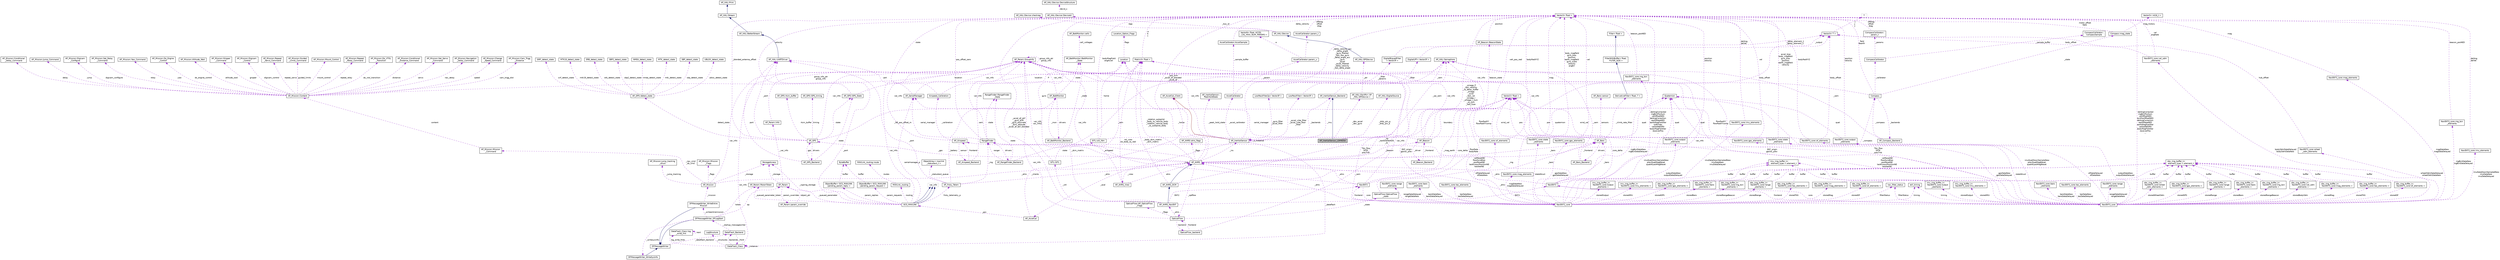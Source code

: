 digraph "AP_InertialSensor_LSM9DS0"
{
 // INTERACTIVE_SVG=YES
  edge [fontname="Helvetica",fontsize="10",labelfontname="Helvetica",labelfontsize="10"];
  node [fontname="Helvetica",fontsize="10",shape=record];
  Node1 [label="AP_InertialSensor_LSM9DS0",height=0.2,width=0.4,color="black", fillcolor="grey75", style="filled", fontcolor="black"];
  Node2 -> Node1 [dir="back",color="midnightblue",fontsize="10",style="solid",fontname="Helvetica"];
  Node2 [label="AP_InertialSensor_Backend",height=0.2,width=0.4,color="black", fillcolor="white", style="filled",URL="$classAP__InertialSensor__Backend.html"];
  Node3 -> Node2 [dir="back",color="darkorchid3",fontsize="10",style="dashed",label=" _sem" ,fontname="Helvetica"];
  Node3 [label="AP_HAL::Semaphore",height=0.2,width=0.4,color="black", fillcolor="white", style="filled",URL="$classAP__HAL_1_1Semaphore.html"];
  Node4 -> Node2 [dir="back",color="darkorchid3",fontsize="10",style="dashed",label=" _imu" ,fontname="Helvetica"];
  Node4 [label="AP_InertialSensor",height=0.2,width=0.4,color="black", fillcolor="white", style="filled",URL="$classAP__InertialSensor.html"];
  Node5 -> Node4 [dir="back",color="firebrick4",fontsize="10",style="solid",fontname="Helvetica"];
  Node5 [label="AP_AccelCal_Client",height=0.2,width=0.4,color="black", fillcolor="white", style="filled",URL="$classAP__AccelCal__Client.html"];
  Node6 -> Node4 [dir="back",color="darkorchid3",fontsize="10",style="dashed",label=" _peak_hold_state" ,fontname="Helvetica"];
  Node6 [label="AP_InertialSensor::\lPeakHoldState",height=0.2,width=0.4,color="black", fillcolor="white", style="filled",URL="$structAP__InertialSensor_1_1PeakHoldState.html"];
  Node7 -> Node4 [dir="back",color="darkorchid3",fontsize="10",style="dashed",label=" _accel_vibe_filter\n_accel_vibe_floor\l_filter" ,fontname="Helvetica"];
  Node7 [label="LowPassFilter\< Vector3f \>",height=0.2,width=0.4,color="black", fillcolor="white", style="filled",URL="$classLowPassFilter.html"];
  Node8 -> Node7 [dir="back",color="darkorchid3",fontsize="10",style="dashed",label=" _filter" ,fontname="Helvetica"];
  Node8 [label="DigitalLPF\< Vector3f \>",height=0.2,width=0.4,color="black", fillcolor="white", style="filled",URL="$classDigitalLPF.html"];
  Node9 -> Node8 [dir="back",color="darkorchid3",fontsize="10",style="dashed",label=" _output" ,fontname="Helvetica"];
  Node9 [label="Vector3\< T \>",height=0.2,width=0.4,color="black", fillcolor="white", style="filled",URL="$classVector3.html"];
  Node10 -> Node9 [dir="back",color="darkorchid3",fontsize="10",style="dashed",label=" x\ny\nz" ,fontname="Helvetica"];
  Node10 [label="T",height=0.2,width=0.4,color="grey75", fillcolor="white", style="filled"];
  Node2 -> Node4 [dir="back",color="darkorchid3",fontsize="10",style="dashed",label=" _backends" ,fontname="Helvetica"];
  Node11 -> Node4 [dir="back",color="darkorchid3",fontsize="10",style="dashed",label=" _gyro_filter\n_accel_filter" ,fontname="Helvetica"];
  Node11 [label="LowPassFilter2p\< Vector3f \>",height=0.2,width=0.4,color="black", fillcolor="white", style="filled",URL="$classLowPassFilter2p.html"];
  Node12 -> Node11 [dir="back",color="darkorchid3",fontsize="10",style="dashed",label=" _filter\n_params" ,fontname="Helvetica"];
  Node12 [label="DigitalBiquadFilter\l\< Vector3f \>",height=0.2,width=0.4,color="black", fillcolor="white", style="filled",URL="$classDigitalBiquadFilter.html"];
  Node9 -> Node12 [dir="back",color="darkorchid3",fontsize="10",style="dashed",label=" _delay_element_1\n_delay_element_2" ,fontname="Helvetica"];
  Node13 -> Node4 [dir="back",color="darkorchid3",fontsize="10",style="dashed",label=" _accel_calibrator" ,fontname="Helvetica"];
  Node13 [label="AccelCalibrator",height=0.2,width=0.4,color="black", fillcolor="white", style="filled",URL="$classAccelCalibrator.html"];
  Node14 -> Node13 [dir="back",color="darkorchid3",fontsize="10",style="dashed",label=" _param" ,fontname="Helvetica"];
  Node14 [label="AccelCalibrator::param_u",height=0.2,width=0.4,color="black", fillcolor="white", style="filled",URL="$unionAccelCalibrator_1_1param__u.html"];
  Node15 -> Node14 [dir="back",color="darkorchid3",fontsize="10",style="dashed",label=" s" ,fontname="Helvetica"];
  Node15 [label="AccelCalibrator::param_t",height=0.2,width=0.4,color="black", fillcolor="white", style="filled",URL="$structAccelCalibrator_1_1param__t.html"];
  Node16 -> Node15 [dir="back",color="darkorchid3",fontsize="10",style="dashed",label=" offdiag\noffset\ndiag" ,fontname="Helvetica"];
  Node16 [label="Vector3\< float \>",height=0.2,width=0.4,color="black", fillcolor="white", style="filled",URL="$classVector3.html"];
  Node17 -> Node14 [dir="back",color="darkorchid3",fontsize="10",style="dashed",label=" a" ,fontname="Helvetica"];
  Node17 [label="VectorN\< float, ACCEL\l_CAL_MAX_NUM_PARAMS \>",height=0.2,width=0.4,color="black", fillcolor="white", style="filled",URL="$classVectorN.html"];
  Node18 -> Node13 [dir="back",color="darkorchid3",fontsize="10",style="dashed",label=" _sample_buffer" ,fontname="Helvetica"];
  Node18 [label="AccelCalibrator::AccelSample",height=0.2,width=0.4,color="black", fillcolor="white", style="filled",URL="$structAccelCalibrator_1_1AccelSample.html"];
  Node16 -> Node18 [dir="back",color="darkorchid3",fontsize="10",style="dashed",label=" delta_velocity" ,fontname="Helvetica"];
  Node19 -> Node4 [dir="back",color="darkorchid3",fontsize="10",style="dashed",label=" _dataflash" ,fontname="Helvetica"];
  Node19 [label="DataFlash_Class",height=0.2,width=0.4,color="black", fillcolor="white", style="filled",URL="$classDataFlash__Class.html"];
  Node20 -> Node19 [dir="back",color="darkorchid3",fontsize="10",style="dashed",label=" log_write_fmts" ,fontname="Helvetica"];
  Node20 [label="DataFlash_Class::log\l_write_fmt",height=0.2,width=0.4,color="black", fillcolor="white", style="filled",URL="$structDataFlash__Class_1_1log__write__fmt.html"];
  Node20 -> Node20 [dir="back",color="darkorchid3",fontsize="10",style="dashed",label=" next" ,fontname="Helvetica"];
  Node21 -> Node19 [dir="back",color="darkorchid3",fontsize="10",style="dashed",label=" _structures" ,fontname="Helvetica"];
  Node21 [label="LogStructure",height=0.2,width=0.4,color="black", fillcolor="white", style="filled",URL="$structLogStructure.html"];
  Node19 -> Node19 [dir="back",color="darkorchid3",fontsize="10",style="dashed",label=" _instance" ,fontname="Helvetica"];
  Node22 -> Node19 [dir="back",color="darkorchid3",fontsize="10",style="dashed",label=" backends" ,fontname="Helvetica"];
  Node22 [label="DataFlash_Backend",height=0.2,width=0.4,color="black", fillcolor="white", style="filled",URL="$classDataFlash__Backend.html"];
  Node19 -> Node22 [dir="back",color="darkorchid3",fontsize="10",style="dashed",label=" _front" ,fontname="Helvetica"];
  Node23 -> Node22 [dir="back",color="darkorchid3",fontsize="10",style="dashed",label=" _startup_messagewriter" ,fontname="Helvetica"];
  Node23 [label="DFMessageWriter_DFLogStart",height=0.2,width=0.4,color="black", fillcolor="white", style="filled",URL="$classDFMessageWriter__DFLogStart.html"];
  Node24 -> Node23 [dir="back",color="midnightblue",fontsize="10",style="solid",fontname="Helvetica"];
  Node24 [label="DFMessageWriter",height=0.2,width=0.4,color="black", fillcolor="white", style="filled",URL="$classDFMessageWriter.html"];
  Node22 -> Node24 [dir="back",color="darkorchid3",fontsize="10",style="dashed",label=" _dataflash_backend" ,fontname="Helvetica"];
  Node25 -> Node23 [dir="back",color="darkorchid3",fontsize="10",style="dashed",label=" _writeentiremission" ,fontname="Helvetica"];
  Node25 [label="DFMessageWriter_WriteEntire\lMission",height=0.2,width=0.4,color="black", fillcolor="white", style="filled",URL="$classDFMessageWriter__WriteEntireMission.html"];
  Node24 -> Node25 [dir="back",color="midnightblue",fontsize="10",style="solid",fontname="Helvetica"];
  Node26 -> Node25 [dir="back",color="darkorchid3",fontsize="10",style="dashed",label=" _mission" ,fontname="Helvetica"];
  Node26 [label="AP_Mission",height=0.2,width=0.4,color="black", fillcolor="white", style="filled",URL="$classAP__Mission.html",tooltip="Object managing Mission. "];
  Node27 -> Node26 [dir="back",color="darkorchid3",fontsize="10",style="dashed",label=" _storage" ,fontname="Helvetica"];
  Node27 [label="StorageAccess",height=0.2,width=0.4,color="black", fillcolor="white", style="filled",URL="$classStorageAccess.html"];
  Node28 -> Node26 [dir="back",color="darkorchid3",fontsize="10",style="dashed",label=" _nav_cmd\n_do_cmd" ,fontname="Helvetica"];
  Node28 [label="AP_Mission::Mission\l_Command",height=0.2,width=0.4,color="black", fillcolor="white", style="filled",URL="$structAP__Mission_1_1Mission__Command.html"];
  Node29 -> Node28 [dir="back",color="darkorchid3",fontsize="10",style="dashed",label=" content" ,fontname="Helvetica"];
  Node29 [label="AP_Mission::Content",height=0.2,width=0.4,color="black", fillcolor="white", style="filled",URL="$unionAP__Mission_1_1Content.html"];
  Node30 -> Node29 [dir="back",color="darkorchid3",fontsize="10",style="dashed",label=" guided_limits" ,fontname="Helvetica"];
  Node30 [label="AP_Mission::Guided\l_Limits_Command",height=0.2,width=0.4,color="black", fillcolor="white", style="filled",URL="$structAP__Mission_1_1Guided__Limits__Command.html"];
  Node31 -> Node29 [dir="back",color="darkorchid3",fontsize="10",style="dashed",label=" mount_control" ,fontname="Helvetica"];
  Node31 [label="AP_Mission::Mount_Control",height=0.2,width=0.4,color="black", fillcolor="white", style="filled",URL="$structAP__Mission_1_1Mount__Control.html"];
  Node32 -> Node29 [dir="back",color="darkorchid3",fontsize="10",style="dashed",label=" repeat_relay" ,fontname="Helvetica"];
  Node32 [label="AP_Mission::Repeat\l_Relay_Command",height=0.2,width=0.4,color="black", fillcolor="white", style="filled",URL="$structAP__Mission_1_1Repeat__Relay__Command.html"];
  Node33 -> Node29 [dir="back",color="darkorchid3",fontsize="10",style="dashed",label=" do_vtol_transition" ,fontname="Helvetica"];
  Node33 [label="AP_Mission::Do_VTOL\l_Transition",height=0.2,width=0.4,color="black", fillcolor="white", style="filled",URL="$structAP__Mission_1_1Do__VTOL__Transition.html"];
  Node34 -> Node29 [dir="back",color="darkorchid3",fontsize="10",style="dashed",label=" distance" ,fontname="Helvetica"];
  Node34 [label="AP_Mission::Conditional\l_Distance_Command",height=0.2,width=0.4,color="black", fillcolor="white", style="filled",URL="$structAP__Mission_1_1Conditional__Distance__Command.html"];
  Node35 -> Node29 [dir="back",color="darkorchid3",fontsize="10",style="dashed",label=" servo" ,fontname="Helvetica"];
  Node35 [label="AP_Mission::Set_Servo\l_Command",height=0.2,width=0.4,color="black", fillcolor="white", style="filled",URL="$structAP__Mission_1_1Set__Servo__Command.html"];
  Node36 -> Node29 [dir="back",color="darkorchid3",fontsize="10",style="dashed",label=" nav_delay" ,fontname="Helvetica"];
  Node36 [label="AP_Mission::Navigation\l_Delay_Command",height=0.2,width=0.4,color="black", fillcolor="white", style="filled",URL="$structAP__Mission_1_1Navigation__Delay__Command.html"];
  Node37 -> Node29 [dir="back",color="darkorchid3",fontsize="10",style="dashed",label=" speed" ,fontname="Helvetica"];
  Node37 [label="AP_Mission::Change\l_Speed_Command",height=0.2,width=0.4,color="black", fillcolor="white", style="filled",URL="$structAP__Mission_1_1Change__Speed__Command.html"];
  Node38 -> Node29 [dir="back",color="darkorchid3",fontsize="10",style="dashed",label=" cam_trigg_dist" ,fontname="Helvetica"];
  Node38 [label="AP_Mission::Cam_Trigg\l_Distance",height=0.2,width=0.4,color="black", fillcolor="white", style="filled",URL="$structAP__Mission_1_1Cam__Trigg__Distance.html"];
  Node39 -> Node29 [dir="back",color="darkorchid3",fontsize="10",style="dashed",label=" delay" ,fontname="Helvetica"];
  Node39 [label="AP_Mission::Conditional\l_Delay_Command",height=0.2,width=0.4,color="black", fillcolor="white", style="filled",URL="$structAP__Mission_1_1Conditional__Delay__Command.html"];
  Node40 -> Node29 [dir="back",color="darkorchid3",fontsize="10",style="dashed",label=" jump" ,fontname="Helvetica"];
  Node40 [label="AP_Mission::Jump_Command",height=0.2,width=0.4,color="black", fillcolor="white", style="filled",URL="$structAP__Mission_1_1Jump__Command.html"];
  Node41 -> Node29 [dir="back",color="darkorchid3",fontsize="10",style="dashed",label=" location" ,fontname="Helvetica"];
  Node41 [label="Location",height=0.2,width=0.4,color="black", fillcolor="white", style="filled",URL="$structLocation.html"];
  Node42 -> Node41 [dir="back",color="darkorchid3",fontsize="10",style="dashed",label=" flags" ,fontname="Helvetica"];
  Node42 [label="Location_Option_Flags",height=0.2,width=0.4,color="black", fillcolor="white", style="filled",URL="$structLocation__Option__Flags.html"];
  Node43 -> Node29 [dir="back",color="darkorchid3",fontsize="10",style="dashed",label=" digicam_configure" ,fontname="Helvetica"];
  Node43 [label="AP_Mission::Digicam\l_Configure",height=0.2,width=0.4,color="black", fillcolor="white", style="filled",URL="$structAP__Mission_1_1Digicam__Configure.html"];
  Node44 -> Node29 [dir="back",color="darkorchid3",fontsize="10",style="dashed",label=" relay" ,fontname="Helvetica"];
  Node44 [label="AP_Mission::Set_Relay\l_Command",height=0.2,width=0.4,color="black", fillcolor="white", style="filled",URL="$structAP__Mission_1_1Set__Relay__Command.html"];
  Node45 -> Node29 [dir="back",color="darkorchid3",fontsize="10",style="dashed",label=" yaw" ,fontname="Helvetica"];
  Node45 [label="AP_Mission::Yaw_Command",height=0.2,width=0.4,color="black", fillcolor="white", style="filled",URL="$structAP__Mission_1_1Yaw__Command.html"];
  Node46 -> Node29 [dir="back",color="darkorchid3",fontsize="10",style="dashed",label=" do_engine_control" ,fontname="Helvetica"];
  Node46 [label="AP_Mission::Do_Engine\l_Control",height=0.2,width=0.4,color="black", fillcolor="white", style="filled",URL="$structAP__Mission_1_1Do__Engine__Control.html"];
  Node47 -> Node29 [dir="back",color="darkorchid3",fontsize="10",style="dashed",label=" altitude_wait" ,fontname="Helvetica"];
  Node47 [label="AP_Mission::Altitude_Wait",height=0.2,width=0.4,color="black", fillcolor="white", style="filled",URL="$structAP__Mission_1_1Altitude__Wait.html"];
  Node48 -> Node29 [dir="back",color="darkorchid3",fontsize="10",style="dashed",label=" gripper" ,fontname="Helvetica"];
  Node48 [label="AP_Mission::Gripper\l_Command",height=0.2,width=0.4,color="black", fillcolor="white", style="filled",URL="$structAP__Mission_1_1Gripper__Command.html"];
  Node49 -> Node29 [dir="back",color="darkorchid3",fontsize="10",style="dashed",label=" digicam_control" ,fontname="Helvetica"];
  Node49 [label="AP_Mission::Digicam\l_Control",height=0.2,width=0.4,color="black", fillcolor="white", style="filled",URL="$structAP__Mission_1_1Digicam__Control.html"];
  Node50 -> Node29 [dir="back",color="darkorchid3",fontsize="10",style="dashed",label=" repeat_servo" ,fontname="Helvetica"];
  Node50 [label="AP_Mission::Repeat\l_Servo_Command",height=0.2,width=0.4,color="black", fillcolor="white", style="filled",URL="$structAP__Mission_1_1Repeat__Servo__Command.html"];
  Node51 -> Node26 [dir="back",color="darkorchid3",fontsize="10",style="dashed",label=" var_info" ,fontname="Helvetica"];
  Node51 [label="AP_Param::GroupInfo",height=0.2,width=0.4,color="black", fillcolor="white", style="filled",URL="$structAP__Param_1_1GroupInfo.html"];
  Node51 -> Node51 [dir="back",color="darkorchid3",fontsize="10",style="dashed",label=" group_info_ptr\ngroup_info" ,fontname="Helvetica"];
  Node52 -> Node26 [dir="back",color="darkorchid3",fontsize="10",style="dashed",label=" _flags" ,fontname="Helvetica"];
  Node52 [label="AP_Mission::Mission\l_Flags",height=0.2,width=0.4,color="black", fillcolor="white", style="filled",URL="$structAP__Mission_1_1Mission__Flags.html"];
  Node53 -> Node26 [dir="back",color="darkorchid3",fontsize="10",style="dashed",label=" _ahrs" ,fontname="Helvetica"];
  Node53 [label="AP_AHRS",height=0.2,width=0.4,color="black", fillcolor="white", style="filled",URL="$classAP__AHRS.html"];
  Node54 -> Node53 [dir="back",color="darkorchid3",fontsize="10",style="dashed",label=" _rotation_autopilot\l_body_to_vehicle_body\n_rotation_vehicle_body\l_to_autopilot_body" ,fontname="Helvetica"];
  Node54 [label="Matrix3\< float \>",height=0.2,width=0.4,color="black", fillcolor="white", style="filled",URL="$classMatrix3.html"];
  Node16 -> Node54 [dir="back",color="darkorchid3",fontsize="10",style="dashed",label=" a\nb\nc" ,fontname="Helvetica"];
  Node55 -> Node53 [dir="back",color="darkorchid3",fontsize="10",style="dashed",label=" _flags" ,fontname="Helvetica"];
  Node55 [label="AP_AHRS::ahrs_flags",height=0.2,width=0.4,color="black", fillcolor="white", style="filled",URL="$structAP__AHRS_1_1ahrs__flags.html"];
  Node56 -> Node53 [dir="back",color="darkorchid3",fontsize="10",style="dashed",label=" _baro" ,fontname="Helvetica"];
  Node56 [label="AP_Baro",height=0.2,width=0.4,color="black", fillcolor="white", style="filled",URL="$classAP__Baro.html"];
  Node57 -> Node56 [dir="back",color="darkorchid3",fontsize="10",style="dashed",label=" sensors" ,fontname="Helvetica"];
  Node57 [label="AP_Baro::sensor",height=0.2,width=0.4,color="black", fillcolor="white", style="filled",URL="$structAP__Baro_1_1sensor.html"];
  Node58 -> Node56 [dir="back",color="darkorchid3",fontsize="10",style="dashed",label=" _climb_rate_filter" ,fontname="Helvetica"];
  Node58 [label="DerivativeFilter\< float, 7 \>",height=0.2,width=0.4,color="black", fillcolor="white", style="filled",URL="$classDerivativeFilter.html"];
  Node59 -> Node58 [dir="back",color="midnightblue",fontsize="10",style="solid",fontname="Helvetica"];
  Node59 [label="FilterWithBuffer\< float,\l FILTER_SIZE \>",height=0.2,width=0.4,color="black", fillcolor="white", style="filled",URL="$classFilterWithBuffer.html"];
  Node60 -> Node59 [dir="back",color="midnightblue",fontsize="10",style="solid",fontname="Helvetica"];
  Node60 [label="Filter\< float \>",height=0.2,width=0.4,color="black", fillcolor="white", style="filled",URL="$classFilter.html"];
  Node51 -> Node56 [dir="back",color="darkorchid3",fontsize="10",style="dashed",label=" var_info" ,fontname="Helvetica"];
  Node61 -> Node56 [dir="back",color="darkorchid3",fontsize="10",style="dashed",label=" drivers" ,fontname="Helvetica"];
  Node61 [label="AP_Baro_Backend",height=0.2,width=0.4,color="black", fillcolor="white", style="filled",URL="$classAP__Baro__Backend.html"];
  Node56 -> Node61 [dir="back",color="darkorchid3",fontsize="10",style="dashed",label=" _frontend" ,fontname="Helvetica"];
  Node3 -> Node61 [dir="back",color="darkorchid3",fontsize="10",style="dashed",label=" _sem" ,fontname="Helvetica"];
  Node62 -> Node53 [dir="back",color="darkorchid3",fontsize="10",style="dashed",label=" _optflow" ,fontname="Helvetica"];
  Node62 [label="OpticalFlow",height=0.2,width=0.4,color="black", fillcolor="white", style="filled",URL="$classOpticalFlow.html"];
  Node63 -> Node62 [dir="back",color="darkorchid3",fontsize="10",style="dashed",label=" _ahrs" ,fontname="Helvetica"];
  Node63 [label="AP_AHRS_NavEKF",height=0.2,width=0.4,color="black", fillcolor="white", style="filled",URL="$classAP__AHRS__NavEKF.html"];
  Node64 -> Node63 [dir="back",color="midnightblue",fontsize="10",style="solid",fontname="Helvetica"];
  Node64 [label="AP_AHRS_DCM",height=0.2,width=0.4,color="black", fillcolor="white", style="filled",URL="$classAP__AHRS__DCM.html"];
  Node53 -> Node64 [dir="back",color="midnightblue",fontsize="10",style="solid",fontname="Helvetica"];
  Node54 -> Node64 [dir="back",color="darkorchid3",fontsize="10",style="dashed",label=" _body_dcm_matrix\n_dcm_matrix" ,fontname="Helvetica"];
  Node16 -> Node64 [dir="back",color="darkorchid3",fontsize="10",style="dashed",label=" _omega_P\n_last_velocity\n_ra_delay_buffer\n_omega\n_wind\n_last_vel\n_omega_I\n_omega_I_sum\n_ra_sum\n_last_fuse\n..." ,fontname="Helvetica"];
  Node65 -> Node64 [dir="back",color="darkorchid3",fontsize="10",style="dashed",label=" _mag_earth" ,fontname="Helvetica"];
  Node65 [label="Vector2\< float \>",height=0.2,width=0.4,color="black", fillcolor="white", style="filled",URL="$structVector2.html"];
  Node54 -> Node63 [dir="back",color="darkorchid3",fontsize="10",style="dashed",label=" _dcm_matrix" ,fontname="Helvetica"];
  Node66 -> Node63 [dir="back",color="darkorchid3",fontsize="10",style="dashed",label=" EKF2" ,fontname="Helvetica"];
  Node66 [label="NavEKF2",height=0.2,width=0.4,color="black", fillcolor="white", style="filled",URL="$classNavEKF2.html"];
  Node56 -> Node66 [dir="back",color="darkorchid3",fontsize="10",style="dashed",label=" _baro" ,fontname="Helvetica"];
  Node51 -> Node66 [dir="back",color="darkorchid3",fontsize="10",style="dashed",label=" var_info" ,fontname="Helvetica"];
  Node65 -> Node66 [dir="back",color="darkorchid3",fontsize="10",style="dashed",label=" core_delta" ,fontname="Helvetica"];
  Node67 -> Node66 [dir="back",color="darkorchid3",fontsize="10",style="dashed",label=" _rng" ,fontname="Helvetica"];
  Node67 [label="RangeFinder",height=0.2,width=0.4,color="black", fillcolor="white", style="filled",URL="$classRangeFinder.html"];
  Node68 -> Node67 [dir="back",color="darkorchid3",fontsize="10",style="dashed",label=" serial_manager" ,fontname="Helvetica"];
  Node68 [label="AP_SerialManager",height=0.2,width=0.4,color="black", fillcolor="white", style="filled",URL="$classAP__SerialManager.html"];
  Node69 -> Node68 [dir="back",color="darkorchid3",fontsize="10",style="dashed",label=" uart" ,fontname="Helvetica"];
  Node69 [label="AP_HAL::UARTDriver",height=0.2,width=0.4,color="black", fillcolor="white", style="filled",URL="$classAP__HAL_1_1UARTDriver.html"];
  Node70 -> Node69 [dir="back",color="midnightblue",fontsize="10",style="solid",fontname="Helvetica"];
  Node70 [label="AP_HAL::BetterStream",height=0.2,width=0.4,color="black", fillcolor="white", style="filled",URL="$classAP__HAL_1_1BetterStream.html"];
  Node71 -> Node70 [dir="back",color="midnightblue",fontsize="10",style="solid",fontname="Helvetica"];
  Node71 [label="AP_HAL::Stream",height=0.2,width=0.4,color="black", fillcolor="white", style="filled",URL="$classAP__HAL_1_1Stream.html"];
  Node72 -> Node71 [dir="back",color="midnightblue",fontsize="10",style="solid",fontname="Helvetica"];
  Node72 [label="AP_HAL::Print",height=0.2,width=0.4,color="black", fillcolor="white", style="filled",URL="$classAP__HAL_1_1Print.html"];
  Node51 -> Node68 [dir="back",color="darkorchid3",fontsize="10",style="dashed",label=" var_info" ,fontname="Helvetica"];
  Node73 -> Node67 [dir="back",color="darkorchid3",fontsize="10",style="dashed",label=" state" ,fontname="Helvetica"];
  Node73 [label="RangeFinder::RangeFinder\l_State",height=0.2,width=0.4,color="black", fillcolor="white", style="filled",URL="$structRangeFinder_1_1RangeFinder__State.html"];
  Node51 -> Node67 [dir="back",color="darkorchid3",fontsize="10",style="dashed",label=" var_info" ,fontname="Helvetica"];
  Node16 -> Node67 [dir="back",color="darkorchid3",fontsize="10",style="dashed",label=" pos_offset_zero" ,fontname="Helvetica"];
  Node74 -> Node67 [dir="back",color="darkorchid3",fontsize="10",style="dashed",label=" drivers" ,fontname="Helvetica"];
  Node74 [label="AP_RangeFinder_Backend",height=0.2,width=0.4,color="black", fillcolor="white", style="filled",URL="$classAP__RangeFinder__Backend.html"];
  Node73 -> Node74 [dir="back",color="darkorchid3",fontsize="10",style="dashed",label=" state" ,fontname="Helvetica"];
  Node3 -> Node74 [dir="back",color="darkorchid3",fontsize="10",style="dashed",label=" _sem" ,fontname="Helvetica"];
  Node67 -> Node74 [dir="back",color="darkorchid3",fontsize="10",style="dashed",label=" ranger" ,fontname="Helvetica"];
  Node53 -> Node66 [dir="back",color="darkorchid3",fontsize="10",style="dashed",label=" _ahrs" ,fontname="Helvetica"];
  Node75 -> Node66 [dir="back",color="darkorchid3",fontsize="10",style="dashed",label=" core" ,fontname="Helvetica"];
  Node75 [label="NavEKF2_core",height=0.2,width=0.4,color="black", fillcolor="white", style="filled",URL="$classNavEKF2__core.html"];
  Node76 -> Node75 [dir="back",color="darkorchid3",fontsize="10",style="dashed",label=" magDataNew\nmagDataDelayed" ,fontname="Helvetica"];
  Node76 [label="NavEKF2_core::mag_elements",height=0.2,width=0.4,color="black", fillcolor="white", style="filled",URL="$structNavEKF2__core_1_1mag__elements.html"];
  Node16 -> Node76 [dir="back",color="darkorchid3",fontsize="10",style="dashed",label=" mag" ,fontname="Helvetica"];
  Node54 -> Node75 [dir="back",color="darkorchid3",fontsize="10",style="dashed",label=" Tbn_flow\nDCM\nprevTnb" ,fontname="Helvetica"];
  Node66 -> Node75 [dir="back",color="darkorchid3",fontsize="10",style="dashed",label=" frontend" ,fontname="Helvetica"];
  Node77 -> Node75 [dir="back",color="darkorchid3",fontsize="10",style="dashed",label=" baroDataNew\nbaroDataDelayed" ,fontname="Helvetica"];
  Node77 [label="NavEKF2_core::baro\l_elements",height=0.2,width=0.4,color="black", fillcolor="white", style="filled",URL="$structNavEKF2__core_1_1baro__elements.html"];
  Node78 -> Node75 [dir="back",color="darkorchid3",fontsize="10",style="dashed",label=" storedIMU" ,fontname="Helvetica"];
  Node78 [label="imu_ring_buffer_t\<\l NavEKF2_core::imu_elements \>",height=0.2,width=0.4,color="black", fillcolor="white", style="filled",URL="$classimu__ring__buffer__t.html"];
  Node79 -> Node78 [dir="back",color="darkorchid3",fontsize="10",style="dashed",label=" buffer" ,fontname="Helvetica"];
  Node79 [label="imu_ring_buffer_t\<\l element_type \>::element_t",height=0.2,width=0.4,color="black", fillcolor="white", style="filled",URL="$structimu__ring__buffer__t_1_1element__t.html"];
  Node80 -> Node75 [dir="back",color="darkorchid3",fontsize="10",style="dashed",label=" rngBcnDataNew\nrngBcnDataDelayed" ,fontname="Helvetica"];
  Node80 [label="NavEKF2_core::rng_bcn\l_elements",height=0.2,width=0.4,color="black", fillcolor="white", style="filled",URL="$structNavEKF2__core_1_1rng__bcn__elements.html"];
  Node16 -> Node80 [dir="back",color="darkorchid3",fontsize="10",style="dashed",label=" beacon_posNED" ,fontname="Helvetica"];
  Node81 -> Node75 [dir="back",color="darkorchid3",fontsize="10",style="dashed",label=" ofDataDelayed\nofDataNew" ,fontname="Helvetica"];
  Node81 [label="NavEKF2_core::of_elements",height=0.2,width=0.4,color="black", fillcolor="white", style="filled",URL="$structNavEKF2__core_1_1of__elements.html"];
  Node16 -> Node81 [dir="back",color="darkorchid3",fontsize="10",style="dashed",label=" bodyRadXYZ" ,fontname="Helvetica"];
  Node9 -> Node81 [dir="back",color="darkorchid3",fontsize="10",style="dashed",label=" body_offset" ,fontname="Helvetica"];
  Node65 -> Node81 [dir="back",color="darkorchid3",fontsize="10",style="dashed",label=" flowRadXY\nflowRadXYcomp" ,fontname="Helvetica"];
  Node82 -> Node75 [dir="back",color="darkorchid3",fontsize="10",style="dashed",label=" storedGPS" ,fontname="Helvetica"];
  Node82 [label="obs_ring_buffer_t\<\l NavEKF2_core::gps_elements \>",height=0.2,width=0.4,color="black", fillcolor="white", style="filled",URL="$classobs__ring__buffer__t.html"];
  Node83 -> Node82 [dir="back",color="darkorchid3",fontsize="10",style="dashed",label=" buffer" ,fontname="Helvetica"];
  Node83 [label="obs_ring_buffer_t\<\l element_type \>::element_t",height=0.2,width=0.4,color="black", fillcolor="white", style="filled",URL="$structobs__ring__buffer__t_1_1element__t.html"];
  Node84 -> Node75 [dir="back",color="darkorchid3",fontsize="10",style="dashed",label=" timing" ,fontname="Helvetica"];
  Node84 [label="ekf_timing",height=0.2,width=0.4,color="black", fillcolor="white", style="filled",URL="$structekf__timing.html"];
  Node85 -> Node75 [dir="back",color="darkorchid3",fontsize="10",style="dashed",label=" tasDataNew\ntasDataDelayed" ,fontname="Helvetica"];
  Node85 [label="NavEKF2_core::tas_elements",height=0.2,width=0.4,color="black", fillcolor="white", style="filled",URL="$structNavEKF2__core_1_1tas__elements.html"];
  Node86 -> Node75 [dir="back",color="darkorchid3",fontsize="10",style="dashed",label=" imuQuatDownSampleNew\nprevQuatMagReset\nquatAtLastMagReset" ,fontname="Helvetica"];
  Node86 [label="Quaternion",height=0.2,width=0.4,color="black", fillcolor="white", style="filled",URL="$classQuaternion.html"];
  Node87 -> Node75 [dir="back",color="darkorchid3",fontsize="10",style="dashed",label=" stateStruct" ,fontname="Helvetica"];
  Node87 [label="NavEKF2_core::state\l_elements",height=0.2,width=0.4,color="black", fillcolor="white", style="filled",URL="$structNavEKF2__core_1_1state__elements.html"];
  Node86 -> Node87 [dir="back",color="darkorchid3",fontsize="10",style="dashed",label=" quat" ,fontname="Helvetica"];
  Node16 -> Node87 [dir="back",color="darkorchid3",fontsize="10",style="dashed",label=" body_magfield\ngyro_bias\nposition\nearth_magfield\ngyro_scale\nvelocity\nangErr" ,fontname="Helvetica"];
  Node65 -> Node87 [dir="back",color="darkorchid3",fontsize="10",style="dashed",label=" wind_vel" ,fontname="Helvetica"];
  Node88 -> Node75 [dir="back",color="darkorchid3",fontsize="10",style="dashed",label=" storedOF" ,fontname="Helvetica"];
  Node88 [label="obs_ring_buffer_t\<\l NavEKF2_core::of_elements \>",height=0.2,width=0.4,color="black", fillcolor="white", style="filled",URL="$classobs__ring__buffer__t.html"];
  Node83 -> Node88 [dir="back",color="darkorchid3",fontsize="10",style="dashed",label=" buffer" ,fontname="Helvetica"];
  Node89 -> Node75 [dir="back",color="darkorchid3",fontsize="10",style="dashed",label=" imuDataDownSampledNew\nimuDataNew\nimuDataDelayed" ,fontname="Helvetica"];
  Node89 [label="NavEKF2_core::imu_elements",height=0.2,width=0.4,color="black", fillcolor="white", style="filled",URL="$structNavEKF2__core_1_1imu__elements.html"];
  Node16 -> Node89 [dir="back",color="darkorchid3",fontsize="10",style="dashed",label=" delAng\ndelVel" ,fontname="Helvetica"];
  Node16 -> Node75 [dir="back",color="darkorchid3",fontsize="10",style="dashed",label=" delAngCorrected\nrngBcnPosSum\nvelOffsetNED\ndelAngCorrection\nearthRateNED\nearthMagFieldVar\ntiltErrVec\nvelDotNEDfilt\nbodyMagFieldVar\nreceiverPos\n..." ,fontname="Helvetica"];
  Node90 -> Node75 [dir="back",color="darkorchid3",fontsize="10",style="dashed",label=" filterStatus" ,fontname="Helvetica"];
  Node90 [label="nav_filter_status",height=0.2,width=0.4,color="black", fillcolor="white", style="filled",URL="$unionnav__filter__status.html"];
  Node91 -> Node75 [dir="back",color="darkorchid3",fontsize="10",style="dashed",label=" outputDataNew\noutputDataDelayed" ,fontname="Helvetica"];
  Node91 [label="NavEKF2_core::output\l_elements",height=0.2,width=0.4,color="black", fillcolor="white", style="filled",URL="$structNavEKF2__core_1_1output__elements.html"];
  Node86 -> Node91 [dir="back",color="darkorchid3",fontsize="10",style="dashed",label=" quat" ,fontname="Helvetica"];
  Node16 -> Node91 [dir="back",color="darkorchid3",fontsize="10",style="dashed",label=" position\nvelocity" ,fontname="Helvetica"];
  Node92 -> Node75 [dir="back",color="darkorchid3",fontsize="10",style="dashed",label=" gpsDataNew\ngpsDataDelayed" ,fontname="Helvetica"];
  Node92 [label="NavEKF2_core::gps_elements",height=0.2,width=0.4,color="black", fillcolor="white", style="filled",URL="$structNavEKF2__core_1_1gps__elements.html"];
  Node16 -> Node92 [dir="back",color="darkorchid3",fontsize="10",style="dashed",label=" vel" ,fontname="Helvetica"];
  Node65 -> Node92 [dir="back",color="darkorchid3",fontsize="10",style="dashed",label=" pos" ,fontname="Helvetica"];
  Node65 -> Node75 [dir="back",color="darkorchid3",fontsize="10",style="dashed",label=" velResetNE\nflowGyroBias\nposResetNE\nlastKnownPositionNE\nheldVelNE" ,fontname="Helvetica"];
  Node93 -> Node75 [dir="back",color="darkorchid3",fontsize="10",style="dashed",label=" storedBaro" ,fontname="Helvetica"];
  Node93 [label="obs_ring_buffer_t\<\l NavEKF2_core::baro\l_elements \>",height=0.2,width=0.4,color="black", fillcolor="white", style="filled",URL="$classobs__ring__buffer__t.html"];
  Node83 -> Node93 [dir="back",color="darkorchid3",fontsize="10",style="dashed",label=" buffer" ,fontname="Helvetica"];
  Node94 -> Node75 [dir="back",color="darkorchid3",fontsize="10",style="dashed",label=" storedRangeBeacon" ,fontname="Helvetica"];
  Node94 [label="obs_ring_buffer_t\<\l NavEKF2_core::rng_bcn\l_elements \>",height=0.2,width=0.4,color="black", fillcolor="white", style="filled",URL="$classobs__ring__buffer__t.html"];
  Node83 -> Node94 [dir="back",color="darkorchid3",fontsize="10",style="dashed",label=" buffer" ,fontname="Helvetica"];
  Node95 -> Node75 [dir="back",color="darkorchid3",fontsize="10",style="dashed",label=" storedRange" ,fontname="Helvetica"];
  Node95 [label="obs_ring_buffer_t\<\l NavEKF2_core::range\l_elements \>",height=0.2,width=0.4,color="black", fillcolor="white", style="filled",URL="$classobs__ring__buffer__t.html"];
  Node83 -> Node95 [dir="back",color="darkorchid3",fontsize="10",style="dashed",label=" buffer" ,fontname="Helvetica"];
  Node96 -> Node75 [dir="back",color="darkorchid3",fontsize="10",style="dashed",label=" storedTAS" ,fontname="Helvetica"];
  Node96 [label="obs_ring_buffer_t\<\l NavEKF2_core::tas_elements \>",height=0.2,width=0.4,color="black", fillcolor="white", style="filled",URL="$classobs__ring__buffer__t.html"];
  Node83 -> Node96 [dir="back",color="darkorchid3",fontsize="10",style="dashed",label=" buffer" ,fontname="Helvetica"];
  Node53 -> Node75 [dir="back",color="darkorchid3",fontsize="10",style="dashed",label=" _ahrs" ,fontname="Helvetica"];
  Node97 -> Node75 [dir="back",color="darkorchid3",fontsize="10",style="dashed",label=" storedMag" ,fontname="Helvetica"];
  Node97 [label="obs_ring_buffer_t\<\l NavEKF2_core::mag_elements \>",height=0.2,width=0.4,color="black", fillcolor="white", style="filled",URL="$classobs__ring__buffer__t.html"];
  Node83 -> Node97 [dir="back",color="darkorchid3",fontsize="10",style="dashed",label=" buffer" ,fontname="Helvetica"];
  Node98 -> Node75 [dir="back",color="darkorchid3",fontsize="10",style="dashed",label=" rangeDataDelayed\nrangeDataNew" ,fontname="Helvetica"];
  Node98 [label="NavEKF2_core::range\l_elements",height=0.2,width=0.4,color="black", fillcolor="white", style="filled",URL="$structNavEKF2__core_1_1range__elements.html"];
  Node41 -> Node75 [dir="back",color="darkorchid3",fontsize="10",style="dashed",label=" EKF_origin\ngpsloc_prev" ,fontname="Helvetica"];
  Node99 -> Node75 [dir="back",color="darkorchid3",fontsize="10",style="dashed",label=" storedOutput" ,fontname="Helvetica"];
  Node99 [label="imu_ring_buffer_t\<\l NavEKF2_core::output\l_elements \>",height=0.2,width=0.4,color="black", fillcolor="white", style="filled",URL="$classimu__ring__buffer__t.html"];
  Node79 -> Node99 [dir="back",color="darkorchid3",fontsize="10",style="dashed",label=" buffer" ,fontname="Helvetica"];
  Node100 -> Node63 [dir="back",color="darkorchid3",fontsize="10",style="dashed",label=" EKF3" ,fontname="Helvetica"];
  Node100 [label="NavEKF3",height=0.2,width=0.4,color="black", fillcolor="white", style="filled",URL="$classNavEKF3.html"];
  Node101 -> Node100 [dir="back",color="darkorchid3",fontsize="10",style="dashed",label=" core" ,fontname="Helvetica"];
  Node101 [label="NavEKF3_core",height=0.2,width=0.4,color="black", fillcolor="white", style="filled",URL="$classNavEKF3__core.html"];
  Node102 -> Node101 [dir="back",color="darkorchid3",fontsize="10",style="dashed",label=" storedMag" ,fontname="Helvetica"];
  Node102 [label="obs_ring_buffer_t\<\l NavEKF3_core::mag_elements \>",height=0.2,width=0.4,color="black", fillcolor="white", style="filled",URL="$classobs__ring__buffer__t.html"];
  Node83 -> Node102 [dir="back",color="darkorchid3",fontsize="10",style="dashed",label=" buffer" ,fontname="Helvetica"];
  Node103 -> Node101 [dir="back",color="darkorchid3",fontsize="10",style="dashed",label=" outputDataNew\noutputDataDelayed" ,fontname="Helvetica"];
  Node103 [label="NavEKF3_core::output\l_elements",height=0.2,width=0.4,color="black", fillcolor="white", style="filled",URL="$structNavEKF3__core_1_1output__elements.html"];
  Node86 -> Node103 [dir="back",color="darkorchid3",fontsize="10",style="dashed",label=" quat" ,fontname="Helvetica"];
  Node16 -> Node103 [dir="back",color="darkorchid3",fontsize="10",style="dashed",label=" position\nvelocity" ,fontname="Helvetica"];
  Node104 -> Node101 [dir="back",color="darkorchid3",fontsize="10",style="dashed",label=" gpsDataNew\ngpsDataDelayed" ,fontname="Helvetica"];
  Node104 [label="NavEKF3_core::gps_elements",height=0.2,width=0.4,color="black", fillcolor="white", style="filled",URL="$structNavEKF3__core_1_1gps__elements.html"];
  Node16 -> Node104 [dir="back",color="darkorchid3",fontsize="10",style="dashed",label=" vel" ,fontname="Helvetica"];
  Node65 -> Node104 [dir="back",color="darkorchid3",fontsize="10",style="dashed",label=" pos" ,fontname="Helvetica"];
  Node54 -> Node101 [dir="back",color="darkorchid3",fontsize="10",style="dashed",label=" Tbn_flow\nDCM\nprevTnb" ,fontname="Helvetica"];
  Node100 -> Node101 [dir="back",color="darkorchid3",fontsize="10",style="dashed",label=" frontend" ,fontname="Helvetica"];
  Node105 -> Node101 [dir="back",color="darkorchid3",fontsize="10",style="dashed",label=" storedOF" ,fontname="Helvetica"];
  Node105 [label="obs_ring_buffer_t\<\l NavEKF3_core::of_elements \>",height=0.2,width=0.4,color="black", fillcolor="white", style="filled",URL="$classobs__ring__buffer__t.html"];
  Node83 -> Node105 [dir="back",color="darkorchid3",fontsize="10",style="dashed",label=" buffer" ,fontname="Helvetica"];
  Node84 -> Node101 [dir="back",color="darkorchid3",fontsize="10",style="dashed",label=" timing" ,fontname="Helvetica"];
  Node106 -> Node101 [dir="back",color="darkorchid3",fontsize="10",style="dashed",label=" wheelOdmDataDelayed\nwheelOdmDataNew" ,fontname="Helvetica"];
  Node106 [label="NavEKF3_core::wheel\l_odm_elements",height=0.2,width=0.4,color="black", fillcolor="white", style="filled",URL="$structNavEKF3__core_1_1wheel__odm__elements.html"];
  Node9 -> Node106 [dir="back",color="darkorchid3",fontsize="10",style="dashed",label=" hub_offset" ,fontname="Helvetica"];
  Node107 -> Node101 [dir="back",color="darkorchid3",fontsize="10",style="dashed",label=" bodyOdmDataDelayed\nbodyOdmDataNew" ,fontname="Helvetica"];
  Node107 [label="NavEKF3_core::vel_odm\l_elements",height=0.2,width=0.4,color="black", fillcolor="white", style="filled",URL="$structNavEKF3__core_1_1vel__odm__elements.html"];
  Node16 -> Node107 [dir="back",color="darkorchid3",fontsize="10",style="dashed",label=" vel\nangRate" ,fontname="Helvetica"];
  Node9 -> Node107 [dir="back",color="darkorchid3",fontsize="10",style="dashed",label=" body_offset" ,fontname="Helvetica"];
  Node86 -> Node101 [dir="back",color="darkorchid3",fontsize="10",style="dashed",label=" imuQuatDownSampleNew\nprevQuatMagReset\nquatAtLastMagReset" ,fontname="Helvetica"];
  Node108 -> Node101 [dir="back",color="darkorchid3",fontsize="10",style="dashed",label=" storedWheelOdm" ,fontname="Helvetica"];
  Node108 [label="obs_ring_buffer_t\<\l NavEKF3_core::wheel\l_odm_elements \>",height=0.2,width=0.4,color="black", fillcolor="white", style="filled",URL="$classobs__ring__buffer__t.html"];
  Node83 -> Node108 [dir="back",color="darkorchid3",fontsize="10",style="dashed",label=" buffer" ,fontname="Helvetica"];
  Node16 -> Node101 [dir="back",color="darkorchid3",fontsize="10",style="dashed",label=" delAngCorrected\nrngBcnPosSum\nvelOffsetNED\nbcnPosOffsetNED\ndelAngCorrection\nearthRateNED\nearthMagFieldVar\nvelDotNEDfilt\nbodyMagFieldVar\nreceiverPos\n..." ,fontname="Helvetica"];
  Node90 -> Node101 [dir="back",color="darkorchid3",fontsize="10",style="dashed",label=" filterStatus" ,fontname="Helvetica"];
  Node109 -> Node101 [dir="back",color="darkorchid3",fontsize="10",style="dashed",label=" magDataNew\nmagDataDelayed" ,fontname="Helvetica"];
  Node109 [label="NavEKF3_core::mag_elements",height=0.2,width=0.4,color="black", fillcolor="white", style="filled",URL="$structNavEKF3__core_1_1mag__elements.html"];
  Node16 -> Node109 [dir="back",color="darkorchid3",fontsize="10",style="dashed",label=" mag" ,fontname="Helvetica"];
  Node65 -> Node101 [dir="back",color="darkorchid3",fontsize="10",style="dashed",label=" velResetNE\nflowGyroBias\nposResetNE\nlastKnownPositionNE\nheldVelNE" ,fontname="Helvetica"];
  Node110 -> Node101 [dir="back",color="darkorchid3",fontsize="10",style="dashed",label=" storedGPS" ,fontname="Helvetica"];
  Node110 [label="obs_ring_buffer_t\<\l NavEKF3_core::gps_elements \>",height=0.2,width=0.4,color="black", fillcolor="white", style="filled",URL="$classobs__ring__buffer__t.html"];
  Node83 -> Node110 [dir="back",color="darkorchid3",fontsize="10",style="dashed",label=" buffer" ,fontname="Helvetica"];
  Node111 -> Node101 [dir="back",color="darkorchid3",fontsize="10",style="dashed",label=" stateStruct" ,fontname="Helvetica"];
  Node111 [label="NavEKF3_core::state\l_elements",height=0.2,width=0.4,color="black", fillcolor="white", style="filled",URL="$structNavEKF3__core_1_1state__elements.html"];
  Node86 -> Node111 [dir="back",color="darkorchid3",fontsize="10",style="dashed",label=" quat" ,fontname="Helvetica"];
  Node16 -> Node111 [dir="back",color="darkorchid3",fontsize="10",style="dashed",label=" accel_bias\nbody_magfield\ngyro_bias\nposition\nearth_magfield\nvelocity" ,fontname="Helvetica"];
  Node65 -> Node111 [dir="back",color="darkorchid3",fontsize="10",style="dashed",label=" wind_vel" ,fontname="Helvetica"];
  Node112 -> Node101 [dir="back",color="darkorchid3",fontsize="10",style="dashed",label=" storedRange" ,fontname="Helvetica"];
  Node112 [label="obs_ring_buffer_t\<\l NavEKF3_core::range\l_elements \>",height=0.2,width=0.4,color="black", fillcolor="white", style="filled",URL="$classobs__ring__buffer__t.html"];
  Node83 -> Node112 [dir="back",color="darkorchid3",fontsize="10",style="dashed",label=" buffer" ,fontname="Helvetica"];
  Node113 -> Node101 [dir="back",color="darkorchid3",fontsize="10",style="dashed",label=" rngBcnDataNew\nrngBcnDataDelayed" ,fontname="Helvetica"];
  Node113 [label="NavEKF3_core::rng_bcn\l_elements",height=0.2,width=0.4,color="black", fillcolor="white", style="filled",URL="$structNavEKF3__core_1_1rng__bcn__elements.html"];
  Node16 -> Node113 [dir="back",color="darkorchid3",fontsize="10",style="dashed",label=" beacon_posNED" ,fontname="Helvetica"];
  Node114 -> Node101 [dir="back",color="darkorchid3",fontsize="10",style="dashed",label=" baroDataNew\nbaroDataDelayed" ,fontname="Helvetica"];
  Node114 [label="NavEKF3_core::baro\l_elements",height=0.2,width=0.4,color="black", fillcolor="white", style="filled",URL="$structNavEKF3__core_1_1baro__elements.html"];
  Node53 -> Node101 [dir="back",color="darkorchid3",fontsize="10",style="dashed",label=" _ahrs" ,fontname="Helvetica"];
  Node115 -> Node101 [dir="back",color="darkorchid3",fontsize="10",style="dashed",label=" storedBaro" ,fontname="Helvetica"];
  Node115 [label="obs_ring_buffer_t\<\l NavEKF3_core::baro\l_elements \>",height=0.2,width=0.4,color="black", fillcolor="white", style="filled",URL="$classobs__ring__buffer__t.html"];
  Node83 -> Node115 [dir="back",color="darkorchid3",fontsize="10",style="dashed",label=" buffer" ,fontname="Helvetica"];
  Node41 -> Node101 [dir="back",color="darkorchid3",fontsize="10",style="dashed",label=" EKF_origin\ngpsloc_prev" ,fontname="Helvetica"];
  Node116 -> Node101 [dir="back",color="darkorchid3",fontsize="10",style="dashed",label=" tasDataNew\ntasDataDelayed" ,fontname="Helvetica"];
  Node116 [label="NavEKF3_core::tas_elements",height=0.2,width=0.4,color="black", fillcolor="white", style="filled",URL="$structNavEKF3__core_1_1tas__elements.html"];
  Node117 -> Node101 [dir="back",color="darkorchid3",fontsize="10",style="dashed",label=" storedIMU" ,fontname="Helvetica"];
  Node117 [label="imu_ring_buffer_t\<\l NavEKF3_core::imu_elements \>",height=0.2,width=0.4,color="black", fillcolor="white", style="filled",URL="$classimu__ring__buffer__t.html"];
  Node79 -> Node117 [dir="back",color="darkorchid3",fontsize="10",style="dashed",label=" buffer" ,fontname="Helvetica"];
  Node118 -> Node101 [dir="back",color="darkorchid3",fontsize="10",style="dashed",label=" storedRangeBeacon" ,fontname="Helvetica"];
  Node118 [label="obs_ring_buffer_t\<\l NavEKF3_core::rng_bcn\l_elements \>",height=0.2,width=0.4,color="black", fillcolor="white", style="filled",URL="$classobs__ring__buffer__t.html"];
  Node83 -> Node118 [dir="back",color="darkorchid3",fontsize="10",style="dashed",label=" buffer" ,fontname="Helvetica"];
  Node119 -> Node101 [dir="back",color="darkorchid3",fontsize="10",style="dashed",label=" storedBodyOdm" ,fontname="Helvetica"];
  Node119 [label="obs_ring_buffer_t\<\l NavEKF3_core::vel_odm\l_elements \>",height=0.2,width=0.4,color="black", fillcolor="white", style="filled",URL="$classobs__ring__buffer__t.html"];
  Node83 -> Node119 [dir="back",color="darkorchid3",fontsize="10",style="dashed",label=" buffer" ,fontname="Helvetica"];
  Node120 -> Node101 [dir="back",color="darkorchid3",fontsize="10",style="dashed",label=" ofDataDelayed\nofDataNew" ,fontname="Helvetica"];
  Node120 [label="NavEKF3_core::of_elements",height=0.2,width=0.4,color="black", fillcolor="white", style="filled",URL="$structNavEKF3__core_1_1of__elements.html"];
  Node16 -> Node120 [dir="back",color="darkorchid3",fontsize="10",style="dashed",label=" bodyRadXYZ" ,fontname="Helvetica"];
  Node9 -> Node120 [dir="back",color="darkorchid3",fontsize="10",style="dashed",label=" body_offset" ,fontname="Helvetica"];
  Node65 -> Node120 [dir="back",color="darkorchid3",fontsize="10",style="dashed",label=" flowRadXY\nflowRadXYcomp" ,fontname="Helvetica"];
  Node121 -> Node101 [dir="back",color="darkorchid3",fontsize="10",style="dashed",label=" rangeDataDelayed\nrangeDataNew" ,fontname="Helvetica"];
  Node121 [label="NavEKF3_core::range\l_elements",height=0.2,width=0.4,color="black", fillcolor="white", style="filled",URL="$structNavEKF3__core_1_1range__elements.html"];
  Node122 -> Node101 [dir="back",color="darkorchid3",fontsize="10",style="dashed",label=" imuDataDownSampledNew\nimuDataNew\nimuDataDelayed" ,fontname="Helvetica"];
  Node122 [label="NavEKF3_core::imu_elements",height=0.2,width=0.4,color="black", fillcolor="white", style="filled",URL="$structNavEKF3__core_1_1imu__elements.html"];
  Node16 -> Node122 [dir="back",color="darkorchid3",fontsize="10",style="dashed",label=" delAng\ndelVel" ,fontname="Helvetica"];
  Node123 -> Node101 [dir="back",color="darkorchid3",fontsize="10",style="dashed",label=" storedOutput" ,fontname="Helvetica"];
  Node123 [label="imu_ring_buffer_t\<\l NavEKF3_core::output\l_elements \>",height=0.2,width=0.4,color="black", fillcolor="white", style="filled",URL="$classimu__ring__buffer__t.html"];
  Node79 -> Node123 [dir="back",color="darkorchid3",fontsize="10",style="dashed",label=" buffer" ,fontname="Helvetica"];
  Node124 -> Node101 [dir="back",color="darkorchid3",fontsize="10",style="dashed",label=" storedTAS" ,fontname="Helvetica"];
  Node124 [label="obs_ring_buffer_t\<\l NavEKF3_core::tas_elements \>",height=0.2,width=0.4,color="black", fillcolor="white", style="filled",URL="$classobs__ring__buffer__t.html"];
  Node83 -> Node124 [dir="back",color="darkorchid3",fontsize="10",style="dashed",label=" buffer" ,fontname="Helvetica"];
  Node56 -> Node100 [dir="back",color="darkorchid3",fontsize="10",style="dashed",label=" _baro" ,fontname="Helvetica"];
  Node51 -> Node100 [dir="back",color="darkorchid3",fontsize="10",style="dashed",label=" var_info" ,fontname="Helvetica"];
  Node65 -> Node100 [dir="back",color="darkorchid3",fontsize="10",style="dashed",label=" core_delta" ,fontname="Helvetica"];
  Node67 -> Node100 [dir="back",color="darkorchid3",fontsize="10",style="dashed",label=" _rng" ,fontname="Helvetica"];
  Node53 -> Node100 [dir="back",color="darkorchid3",fontsize="10",style="dashed",label=" _ahrs" ,fontname="Helvetica"];
  Node125 -> Node63 [dir="back",color="darkorchid3",fontsize="10",style="dashed",label=" _sitl" ,fontname="Helvetica"];
  Node125 [label="SITL::SITL",height=0.2,width=0.4,color="black", fillcolor="white", style="filled",URL="$classSITL_1_1SITL.html"];
  Node51 -> Node125 [dir="back",color="darkorchid3",fontsize="10",style="dashed",label=" var_info\nvar_info2" ,fontname="Helvetica"];
  Node126 -> Node125 [dir="back",color="darkorchid3",fontsize="10",style="dashed",label=" state" ,fontname="Helvetica"];
  Node126 [label="SITL::sitl_fdm",height=0.2,width=0.4,color="black", fillcolor="white", style="filled",URL="$structSITL_1_1sitl__fdm.html"];
  Node86 -> Node126 [dir="back",color="darkorchid3",fontsize="10",style="dashed",label=" quaternion" ,fontname="Helvetica"];
  Node16 -> Node126 [dir="back",color="darkorchid3",fontsize="10",style="dashed",label=" bodyMagField\nangAccel" ,fontname="Helvetica"];
  Node41 -> Node126 [dir="back",color="darkorchid3",fontsize="10",style="dashed",label=" home" ,fontname="Helvetica"];
  Node16 -> Node63 [dir="back",color="darkorchid3",fontsize="10",style="dashed",label=" _accel_ef_ekf\n_gyro_drift\n_gyro_estimate\n_dcm_attitude\n_accel_ef_ekf_blended" ,fontname="Helvetica"];
  Node51 -> Node62 [dir="back",color="darkorchid3",fontsize="10",style="dashed",label=" var_info" ,fontname="Helvetica"];
  Node127 -> Node62 [dir="back",color="darkorchid3",fontsize="10",style="dashed",label=" _state" ,fontname="Helvetica"];
  Node127 [label="OpticalFlow::OpticalFlow\l_state",height=0.2,width=0.4,color="black", fillcolor="white", style="filled",URL="$structOpticalFlow_1_1OpticalFlow__state.html"];
  Node65 -> Node127 [dir="back",color="darkorchid3",fontsize="10",style="dashed",label=" flowRate\nbodyRate" ,fontname="Helvetica"];
  Node128 -> Node62 [dir="back",color="darkorchid3",fontsize="10",style="dashed",label=" backend" ,fontname="Helvetica"];
  Node128 [label="OpticalFlow_backend",height=0.2,width=0.4,color="black", fillcolor="white", style="filled",URL="$classOpticalFlow__backend.html"];
  Node62 -> Node128 [dir="back",color="darkorchid3",fontsize="10",style="dashed",label=" frontend" ,fontname="Helvetica"];
  Node3 -> Node128 [dir="back",color="darkorchid3",fontsize="10",style="dashed",label=" _sem" ,fontname="Helvetica"];
  Node129 -> Node62 [dir="back",color="darkorchid3",fontsize="10",style="dashed",label=" _flags" ,fontname="Helvetica"];
  Node129 [label="OpticalFlow::AP_OpticalFlow\l_Flags",height=0.2,width=0.4,color="black", fillcolor="white", style="filled",URL="$structOpticalFlow_1_1AP__OpticalFlow__Flags.html"];
  Node51 -> Node53 [dir="back",color="darkorchid3",fontsize="10",style="dashed",label=" var_info" ,fontname="Helvetica"];
  Node130 -> Node53 [dir="back",color="darkorchid3",fontsize="10",style="dashed",label=" _view" ,fontname="Helvetica"];
  Node130 [label="AP_AHRS_View",height=0.2,width=0.4,color="black", fillcolor="white", style="filled",URL="$classAP__AHRS__View.html"];
  Node54 -> Node130 [dir="back",color="darkorchid3",fontsize="10",style="dashed",label=" rot_view\nrot_body_to_ned" ,fontname="Helvetica"];
  Node16 -> Node130 [dir="back",color="darkorchid3",fontsize="10",style="dashed",label=" gyro" ,fontname="Helvetica"];
  Node53 -> Node130 [dir="back",color="darkorchid3",fontsize="10",style="dashed",label=" ahrs" ,fontname="Helvetica"];
  Node16 -> Node53 [dir="back",color="darkorchid3",fontsize="10",style="dashed",label=" _last_trim\n_accel_ef_blended\n_accel_ef" ,fontname="Helvetica"];
  Node4 -> Node53 [dir="back",color="darkorchid3",fontsize="10",style="dashed",label=" _ins" ,fontname="Helvetica"];
  Node131 -> Node53 [dir="back",color="darkorchid3",fontsize="10",style="dashed",label=" _airspeed" ,fontname="Helvetica"];
  Node131 [label="AP_Airspeed",height=0.2,width=0.4,color="black", fillcolor="white", style="filled",URL="$classAP__Airspeed.html"];
  Node51 -> Node131 [dir="back",color="darkorchid3",fontsize="10",style="dashed",label=" var_info" ,fontname="Helvetica"];
  Node132 -> Node131 [dir="back",color="darkorchid3",fontsize="10",style="dashed",label=" sensor" ,fontname="Helvetica"];
  Node132 [label="AP_Airspeed_Backend",height=0.2,width=0.4,color="black", fillcolor="white", style="filled",URL="$classAP__Airspeed__Backend.html"];
  Node131 -> Node132 [dir="back",color="darkorchid3",fontsize="10",style="dashed",label=" frontend" ,fontname="Helvetica"];
  Node3 -> Node132 [dir="back",color="darkorchid3",fontsize="10",style="dashed",label=" sem" ,fontname="Helvetica"];
  Node133 -> Node131 [dir="back",color="darkorchid3",fontsize="10",style="dashed",label=" _calibration" ,fontname="Helvetica"];
  Node133 [label="Airspeed_Calibration",height=0.2,width=0.4,color="black", fillcolor="white", style="filled",URL="$classAirspeed__Calibration.html"];
  Node54 -> Node133 [dir="back",color="darkorchid3",fontsize="10",style="dashed",label=" P" ,fontname="Helvetica"];
  Node16 -> Node133 [dir="back",color="darkorchid3",fontsize="10",style="dashed",label=" state" ,fontname="Helvetica"];
  Node65 -> Node53 [dir="back",color="darkorchid3",fontsize="10",style="dashed",label=" _hp\n_lastGndVelADS\n_lp" ,fontname="Helvetica"];
  Node134 -> Node53 [dir="back",color="darkorchid3",fontsize="10",style="dashed",label=" _gps" ,fontname="Helvetica"];
  Node134 [label="AP_GPS",height=0.2,width=0.4,color="black", fillcolor="white", style="filled",URL="$classAP__GPS.html"];
  Node135 -> Node134 [dir="back",color="darkorchid3",fontsize="10",style="dashed",label=" detect_state" ,fontname="Helvetica"];
  Node135 [label="AP_GPS::detect_state",height=0.2,width=0.4,color="black", fillcolor="white", style="filled",URL="$structAP__GPS_1_1detect__state.html"];
  Node136 -> Node135 [dir="back",color="darkorchid3",fontsize="10",style="dashed",label=" sbp_detect_state" ,fontname="Helvetica"];
  Node136 [label="SBP_detect_state",height=0.2,width=0.4,color="black", fillcolor="white", style="filled",URL="$structSBP__detect__state.html"];
  Node137 -> Node135 [dir="back",color="darkorchid3",fontsize="10",style="dashed",label=" ublox_detect_state" ,fontname="Helvetica"];
  Node137 [label="UBLOX_detect_state",height=0.2,width=0.4,color="black", fillcolor="white", style="filled",URL="$structUBLOX__detect__state.html"];
  Node138 -> Node135 [dir="back",color="darkorchid3",fontsize="10",style="dashed",label=" sirf_detect_state" ,fontname="Helvetica"];
  Node138 [label="SIRF_detect_state",height=0.2,width=0.4,color="black", fillcolor="white", style="filled",URL="$structSIRF__detect__state.html"];
  Node139 -> Node135 [dir="back",color="darkorchid3",fontsize="10",style="dashed",label=" mtk19_detect_state" ,fontname="Helvetica"];
  Node139 [label="MTK19_detect_state",height=0.2,width=0.4,color="black", fillcolor="white", style="filled",URL="$structMTK19__detect__state.html"];
  Node140 -> Node135 [dir="back",color="darkorchid3",fontsize="10",style="dashed",label=" erb_detect_state" ,fontname="Helvetica"];
  Node140 [label="ERB_detect_state",height=0.2,width=0.4,color="black", fillcolor="white", style="filled",URL="$structERB__detect__state.html"];
  Node141 -> Node135 [dir="back",color="darkorchid3",fontsize="10",style="dashed",label=" sbp2_detect_state" ,fontname="Helvetica"];
  Node141 [label="SBP2_detect_state",height=0.2,width=0.4,color="black", fillcolor="white", style="filled",URL="$structSBP2__detect__state.html"];
  Node142 -> Node135 [dir="back",color="darkorchid3",fontsize="10",style="dashed",label=" nmea_detect_state" ,fontname="Helvetica"];
  Node142 [label="NMEA_detect_state",height=0.2,width=0.4,color="black", fillcolor="white", style="filled",URL="$structNMEA__detect__state.html"];
  Node143 -> Node135 [dir="back",color="darkorchid3",fontsize="10",style="dashed",label=" mtk_detect_state" ,fontname="Helvetica"];
  Node143 [label="MTK_detect_state",height=0.2,width=0.4,color="black", fillcolor="white", style="filled",URL="$structMTK__detect__state.html"];
  Node144 -> Node134 [dir="back",color="darkorchid3",fontsize="10",style="dashed",label=" timing" ,fontname="Helvetica"];
  Node144 [label="AP_GPS::GPS_timing",height=0.2,width=0.4,color="black", fillcolor="white", style="filled",URL="$structAP__GPS_1_1GPS__timing.html"];
  Node145 -> Node134 [dir="back",color="darkorchid3",fontsize="10",style="dashed",label=" drivers" ,fontname="Helvetica"];
  Node145 [label="AP_GPS_Backend",height=0.2,width=0.4,color="black", fillcolor="white", style="filled",URL="$classAP__GPS__Backend.html"];
  Node69 -> Node145 [dir="back",color="darkorchid3",fontsize="10",style="dashed",label=" port" ,fontname="Helvetica"];
  Node134 -> Node145 [dir="back",color="darkorchid3",fontsize="10",style="dashed",label=" gps" ,fontname="Helvetica"];
  Node146 -> Node145 [dir="back",color="darkorchid3",fontsize="10",style="dashed",label=" state" ,fontname="Helvetica"];
  Node146 [label="AP_GPS::GPS_State",height=0.2,width=0.4,color="black", fillcolor="white", style="filled",URL="$structAP__GPS_1_1GPS__State.html"];
  Node16 -> Node146 [dir="back",color="darkorchid3",fontsize="10",style="dashed",label=" velocity" ,fontname="Helvetica"];
  Node41 -> Node146 [dir="back",color="darkorchid3",fontsize="10",style="dashed",label=" location" ,fontname="Helvetica"];
  Node69 -> Node134 [dir="back",color="darkorchid3",fontsize="10",style="dashed",label=" _port" ,fontname="Helvetica"];
  Node51 -> Node134 [dir="back",color="darkorchid3",fontsize="10",style="dashed",label=" var_info" ,fontname="Helvetica"];
  Node16 -> Node134 [dir="back",color="darkorchid3",fontsize="10",style="dashed",label=" _blended_antenna_offset" ,fontname="Helvetica"];
  Node65 -> Node134 [dir="back",color="darkorchid3",fontsize="10",style="dashed",label=" _NE_pos_offset_m" ,fontname="Helvetica"];
  Node147 -> Node134 [dir="back",color="darkorchid3",fontsize="10",style="dashed",label=" rtcm_buffer" ,fontname="Helvetica"];
  Node147 [label="AP_GPS::rtcm_buffer",height=0.2,width=0.4,color="black", fillcolor="white", style="filled",URL="$structAP__GPS_1_1rtcm__buffer.html"];
  Node146 -> Node134 [dir="back",color="darkorchid3",fontsize="10",style="dashed",label=" state" ,fontname="Helvetica"];
  Node41 -> Node53 [dir="back",color="darkorchid3",fontsize="10",style="dashed",label=" _home" ,fontname="Helvetica"];
  Node148 -> Node53 [dir="back",color="darkorchid3",fontsize="10",style="dashed",label=" _beacon" ,fontname="Helvetica"];
  Node148 [label="AP_Beacon",height=0.2,width=0.4,color="black", fillcolor="white", style="filled",URL="$classAP__Beacon.html"];
  Node68 -> Node148 [dir="back",color="darkorchid3",fontsize="10",style="dashed",label=" serial_manager" ,fontname="Helvetica"];
  Node149 -> Node148 [dir="back",color="darkorchid3",fontsize="10",style="dashed",label=" _driver" ,fontname="Helvetica"];
  Node149 [label="AP_Beacon_Backend",height=0.2,width=0.4,color="black", fillcolor="white", style="filled",URL="$classAP__Beacon__Backend.html"];
  Node148 -> Node149 [dir="back",color="darkorchid3",fontsize="10",style="dashed",label=" _frontend" ,fontname="Helvetica"];
  Node51 -> Node148 [dir="back",color="darkorchid3",fontsize="10",style="dashed",label=" var_info" ,fontname="Helvetica"];
  Node16 -> Node148 [dir="back",color="darkorchid3",fontsize="10",style="dashed",label=" veh_pos_ned" ,fontname="Helvetica"];
  Node65 -> Node148 [dir="back",color="darkorchid3",fontsize="10",style="dashed",label=" boundary" ,fontname="Helvetica"];
  Node150 -> Node148 [dir="back",color="darkorchid3",fontsize="10",style="dashed",label=" beacon_state" ,fontname="Helvetica"];
  Node150 [label="AP_Beacon::BeaconState",height=0.2,width=0.4,color="black", fillcolor="white", style="filled",URL="$structAP__Beacon_1_1BeaconState.html"];
  Node16 -> Node150 [dir="back",color="darkorchid3",fontsize="10",style="dashed",label=" position" ,fontname="Helvetica"];
  Node151 -> Node53 [dir="back",color="darkorchid3",fontsize="10",style="dashed",label=" _compass" ,fontname="Helvetica"];
  Node151 [label="Compass",height=0.2,width=0.4,color="black", fillcolor="white", style="filled",URL="$classCompass.html"];
  Node51 -> Node151 [dir="back",color="darkorchid3",fontsize="10",style="dashed",label=" var_info" ,fontname="Helvetica"];
  Node16 -> Node151 [dir="back",color="darkorchid3",fontsize="10",style="dashed",label=" field\nBearth" ,fontname="Helvetica"];
  Node152 -> Node151 [dir="back",color="darkorchid3",fontsize="10",style="dashed",label=" _calibrator" ,fontname="Helvetica"];
  Node152 [label="CompassCalibrator",height=0.2,width=0.4,color="black", fillcolor="white", style="filled",URL="$classCompassCalibrator.html"];
  Node153 -> Node152 [dir="back",color="darkorchid3",fontsize="10",style="dashed",label=" _params" ,fontname="Helvetica"];
  Node153 [label="CompassCalibrator::\lparam_t",height=0.2,width=0.4,color="black", fillcolor="white", style="filled",URL="$classCompassCalibrator_1_1param__t.html"];
  Node16 -> Node153 [dir="back",color="darkorchid3",fontsize="10",style="dashed",label=" offdiag\noffset\ndiag" ,fontname="Helvetica"];
  Node154 -> Node152 [dir="back",color="darkorchid3",fontsize="10",style="dashed",label=" _sample_buffer" ,fontname="Helvetica"];
  Node154 [label="CompassCalibrator::\lCompassSample",height=0.2,width=0.4,color="black", fillcolor="white", style="filled",URL="$classCompassCalibrator_1_1CompassSample.html"];
  Node155 -> Node151 [dir="back",color="darkorchid3",fontsize="10",style="dashed",label=" _backends" ,fontname="Helvetica"];
  Node155 [label="AP_Compass_Backend",height=0.2,width=0.4,color="black", fillcolor="white", style="filled",URL="$classAP__Compass__Backend.html"];
  Node3 -> Node155 [dir="back",color="darkorchid3",fontsize="10",style="dashed",label=" _sem" ,fontname="Helvetica"];
  Node151 -> Node155 [dir="back",color="darkorchid3",fontsize="10",style="dashed",label=" _compass" ,fontname="Helvetica"];
  Node156 -> Node151 [dir="back",color="darkorchid3",fontsize="10",style="dashed",label=" _state" ,fontname="Helvetica"];
  Node156 [label="Compass::mag_state",height=0.2,width=0.4,color="black", fillcolor="white", style="filled",URL="$structCompass_1_1mag__state.html"];
  Node16 -> Node156 [dir="back",color="darkorchid3",fontsize="10",style="dashed",label=" motor_offset\nfield" ,fontname="Helvetica"];
  Node157 -> Node156 [dir="back",color="darkorchid3",fontsize="10",style="dashed",label=" mag_history" ,fontname="Helvetica"];
  Node157 [label="Vector3\< int16_t \>",height=0.2,width=0.4,color="black", fillcolor="white", style="filled",URL="$classVector3.html"];
  Node158 -> Node26 [dir="back",color="darkorchid3",fontsize="10",style="dashed",label=" _jump_tracking" ,fontname="Helvetica"];
  Node158 [label="AP_Mission::jump_tracking\l_struct",height=0.2,width=0.4,color="black", fillcolor="white", style="filled",URL="$structAP__Mission_1_1jump__tracking__struct.html"];
  Node159 -> Node23 [dir="back",color="darkorchid3",fontsize="10",style="dashed",label=" _writesysinfo" ,fontname="Helvetica"];
  Node159 [label="DFMessageWriter_WriteSysInfo",height=0.2,width=0.4,color="black", fillcolor="white", style="filled",URL="$classDFMessageWriter__WriteSysInfo.html"];
  Node24 -> Node159 [dir="back",color="midnightblue",fontsize="10",style="solid",fontname="Helvetica"];
  Node160 -> Node23 [dir="back",color="darkorchid3",fontsize="10",style="dashed",label=" token" ,fontname="Helvetica"];
  Node160 [label="AP_Param::ParamToken",height=0.2,width=0.4,color="black", fillcolor="white", style="filled",URL="$structAP__Param_1_1ParamToken.html"];
  Node161 -> Node23 [dir="back",color="darkorchid3",fontsize="10",style="dashed",label=" ap" ,fontname="Helvetica"];
  Node161 [label="AP_Param",height=0.2,width=0.4,color="black", fillcolor="white", style="filled",URL="$classAP__Param.html"];
  Node27 -> Node161 [dir="back",color="darkorchid3",fontsize="10",style="dashed",label=" _storage" ,fontname="Helvetica"];
  Node162 -> Node161 [dir="back",color="darkorchid3",fontsize="10",style="dashed",label=" _var_info" ,fontname="Helvetica"];
  Node162 [label="AP_Param::Info",height=0.2,width=0.4,color="black", fillcolor="white", style="filled",URL="$structAP__Param_1_1Info.html"];
  Node51 -> Node162 [dir="back",color="darkorchid3",fontsize="10",style="dashed",label=" group_info_ptr\ngroup_info" ,fontname="Helvetica"];
  Node163 -> Node161 [dir="back",color="darkorchid3",fontsize="10",style="dashed",label=" param_overrides" ,fontname="Helvetica"];
  Node163 [label="AP_Param::param_override",height=0.2,width=0.4,color="black", fillcolor="white", style="filled",URL="$structAP__Param_1_1param__override.html"];
  Node161 -> Node163 [dir="back",color="darkorchid3",fontsize="10",style="dashed",label=" object_ptr" ,fontname="Helvetica"];
  Node51 -> Node19 [dir="back",color="darkorchid3",fontsize="10",style="dashed",label=" var_info" ,fontname="Helvetica"];
  Node51 -> Node4 [dir="back",color="darkorchid3",fontsize="10",style="dashed",label=" var_info" ,fontname="Helvetica"];
  Node4 -> Node4 [dir="back",color="darkorchid3",fontsize="10",style="dashed",label=" _s_instance" ,fontname="Helvetica"];
  Node16 -> Node4 [dir="back",color="darkorchid3",fontsize="10",style="dashed",label=" _delta_velocity_acc\n_delta_angle\n_gyro_filtered\n_last_raw_gyro\n_delta_angle_acc\n_gyro\n_accel\n_accel_filtered\n_delta_velocity\n_last_delta_angle\n..." ,fontname="Helvetica"];
  Node164 -> Node4 [dir="back",color="darkorchid3",fontsize="10",style="dashed",label=" _acal" ,fontname="Helvetica"];
  Node164 [label="AP_AccelCal",height=0.2,width=0.4,color="black", fillcolor="white", style="filled",URL="$classAP__AccelCal.html"];
  Node165 -> Node164 [dir="back",color="darkorchid3",fontsize="10",style="dashed",label=" _gcs" ,fontname="Helvetica"];
  Node165 [label="GCS_MAVLINK",height=0.2,width=0.4,color="black", fillcolor="white", style="filled",URL="$structGCS__MAVLINK.html",tooltip="MAVLink transport control class. "];
  Node166 -> Node165 [dir="back",color="midnightblue",fontsize="10",style="solid",fontname="Helvetica"];
  Node166 [label="var_info",height=0.2,width=0.4,color="grey75", fillcolor="white", style="filled"];
  Node166 -> Node165 [dir="back",color="midnightblue",fontsize="10",style="solid",fontname="Helvetica"];
  Node166 -> Node165 [dir="back",color="midnightblue",fontsize="10",style="solid",fontname="Helvetica"];
  Node27 -> Node165 [dir="back",color="darkorchid3",fontsize="10",style="dashed",label=" _signing_storage" ,fontname="Helvetica"];
  Node68 -> Node165 [dir="back",color="darkorchid3",fontsize="10",style="dashed",label=" serialmanager_p" ,fontname="Helvetica"];
  Node167 -> Node165 [dir="back",color="darkorchid3",fontsize="10",style="dashed",label=" param_replies" ,fontname="Helvetica"];
  Node167 [label="ObjectBuffer\< GCS_MAVLINK\l::pending_param_reply \>",height=0.2,width=0.4,color="black", fillcolor="white", style="filled",URL="$classObjectBuffer.html"];
  Node168 -> Node167 [dir="back",color="darkorchid3",fontsize="10",style="dashed",label=" buffer" ,fontname="Helvetica"];
  Node168 [label="ByteBuffer",height=0.2,width=0.4,color="black", fillcolor="white", style="filled",URL="$classByteBuffer.html"];
  Node169 -> Node165 [dir="back",color="darkorchid3",fontsize="10",style="dashed",label=" param_requests" ,fontname="Helvetica"];
  Node169 [label="ObjectBuffer\< GCS_MAVLINK\l::pending_param_request \>",height=0.2,width=0.4,color="black", fillcolor="white", style="filled",URL="$classObjectBuffer.html"];
  Node168 -> Node169 [dir="back",color="darkorchid3",fontsize="10",style="dashed",label=" buffer" ,fontname="Helvetica"];
  Node160 -> Node165 [dir="back",color="darkorchid3",fontsize="10",style="dashed",label=" _queued_parameter_token" ,fontname="Helvetica"];
  Node170 -> Node165 [dir="back",color="darkorchid3",fontsize="10",style="dashed",label=" routing" ,fontname="Helvetica"];
  Node170 [label="MAVLink_routing",height=0.2,width=0.4,color="black", fillcolor="white", style="filled",URL="$classMAVLink__routing.html"];
  Node171 -> Node170 [dir="back",color="darkorchid3",fontsize="10",style="dashed",label=" routes" ,fontname="Helvetica"];
  Node171 [label="MAVLink_routing::route",height=0.2,width=0.4,color="black", fillcolor="white", style="filled",URL="$structMAVLink__routing_1_1route.html"];
  Node69 -> Node165 [dir="back",color="darkorchid3",fontsize="10",style="dashed",label=" _port" ,fontname="Helvetica"];
  Node161 -> Node165 [dir="back",color="darkorchid3",fontsize="10",style="dashed",label=" _queued_parameter" ,fontname="Helvetica"];
  Node51 -> Node165 [dir="back",color="darkorchid3",fontsize="10",style="dashed",label=" var_info" ,fontname="Helvetica"];
  Node172 -> Node165 [dir="back",color="darkorchid3",fontsize="10",style="dashed",label=" frsky_telemetry_p" ,fontname="Helvetica"];
  Node172 [label="AP_Frsky_Telem",height=0.2,width=0.4,color="black", fillcolor="white", style="filled",URL="$classAP__Frsky__Telem.html"];
  Node173 -> Node172 [dir="back",color="darkorchid3",fontsize="10",style="dashed",label=" _battery" ,fontname="Helvetica"];
  Node173 [label="AP_BattMonitor",height=0.2,width=0.4,color="black", fillcolor="white", style="filled",URL="$classAP__BattMonitor.html"];
  Node51 -> Node173 [dir="back",color="darkorchid3",fontsize="10",style="dashed",label=" var_info" ,fontname="Helvetica"];
  Node174 -> Node173 [dir="back",color="darkorchid3",fontsize="10",style="dashed",label=" state" ,fontname="Helvetica"];
  Node174 [label="AP_BattMonitor::BattMonitor\l_State",height=0.2,width=0.4,color="black", fillcolor="white", style="filled",URL="$structAP__BattMonitor_1_1BattMonitor__State.html"];
  Node175 -> Node174 [dir="back",color="darkorchid3",fontsize="10",style="dashed",label=" cell_voltages" ,fontname="Helvetica"];
  Node175 [label="AP_BattMonitor::cells",height=0.2,width=0.4,color="black", fillcolor="white", style="filled",URL="$structAP__BattMonitor_1_1cells.html"];
  Node176 -> Node173 [dir="back",color="darkorchid3",fontsize="10",style="dashed",label=" drivers" ,fontname="Helvetica"];
  Node176 [label="AP_BattMonitor_Backend",height=0.2,width=0.4,color="black", fillcolor="white", style="filled",URL="$classAP__BattMonitor__Backend.html"];
  Node173 -> Node176 [dir="back",color="darkorchid3",fontsize="10",style="dashed",label=" _mon" ,fontname="Helvetica"];
  Node174 -> Node176 [dir="back",color="darkorchid3",fontsize="10",style="dashed",label=" _state" ,fontname="Helvetica"];
  Node69 -> Node172 [dir="back",color="darkorchid3",fontsize="10",style="dashed",label=" _port" ,fontname="Helvetica"];
  Node67 -> Node172 [dir="back",color="darkorchid3",fontsize="10",style="dashed",label=" _rng" ,fontname="Helvetica"];
  Node53 -> Node172 [dir="back",color="darkorchid3",fontsize="10",style="dashed",label=" _ahrs" ,fontname="Helvetica"];
  Node177 -> Node172 [dir="back",color="darkorchid3",fontsize="10",style="dashed",label=" _statustext_queue" ,fontname="Helvetica"];
  Node177 [label="ObjectArray\< mavlink\l_statustext_t \>",height=0.2,width=0.4,color="black", fillcolor="white", style="filled",URL="$classObjectArray.html"];
  Node5 -> Node164 [dir="back",color="darkorchid3",fontsize="10",style="dashed",label=" _clients" ,fontname="Helvetica"];
  Node3 -> Node1 [dir="back",color="darkorchid3",fontsize="10",style="dashed",label=" _spi_sem" ,fontname="Helvetica"];
  Node178 -> Node1 [dir="back",color="darkorchid3",fontsize="10",style="dashed",label=" _dev_accel\n_dev_gyro" ,fontname="Helvetica"];
  Node178 [label="AP_HAL::OwnPtr\< AP\l_HAL::SPIDevice \>",height=0.2,width=0.4,color="black", fillcolor="white", style="filled",URL="$classAP__HAL_1_1OwnPtr.html"];
  Node179 -> Node178 [dir="back",color="darkorchid3",fontsize="10",style="dashed",label=" _ptr" ,fontname="Helvetica"];
  Node179 [label="AP_HAL::SPIDevice",height=0.2,width=0.4,color="black", fillcolor="white", style="filled",URL="$classAP__HAL_1_1SPIDevice.html"];
  Node180 -> Node179 [dir="back",color="midnightblue",fontsize="10",style="solid",fontname="Helvetica"];
  Node180 [label="AP_HAL::Device",height=0.2,width=0.4,color="black", fillcolor="white", style="filled",URL="$classAP__HAL_1_1Device.html"];
  Node181 -> Node180 [dir="back",color="darkorchid3",fontsize="10",style="dashed",label=" regs" ,fontname="Helvetica"];
  Node181 [label="AP_HAL::Device::checkreg",height=0.2,width=0.4,color="black", fillcolor="white", style="filled",URL="$structAP__HAL_1_1Device_1_1checkreg.html"];
  Node182 -> Node180 [dir="back",color="darkorchid3",fontsize="10",style="dashed",label=" _bus_id" ,fontname="Helvetica"];
  Node182 [label="AP_HAL::Device::DeviceId",height=0.2,width=0.4,color="black", fillcolor="white", style="filled",URL="$unionAP__HAL_1_1Device_1_1DeviceId.html"];
  Node183 -> Node182 [dir="back",color="darkorchid3",fontsize="10",style="dashed",label=" devid_s" ,fontname="Helvetica"];
  Node183 [label="AP_HAL::Device::DeviceStructure",height=0.2,width=0.4,color="black", fillcolor="white", style="filled",URL="$structAP__HAL_1_1Device_1_1DeviceStructure.html"];
  Node184 -> Node1 [dir="back",color="darkorchid3",fontsize="10",style="dashed",label=" _drdy_pin_g\n_drdy_pin_a" ,fontname="Helvetica"];
  Node184 [label="AP_HAL::DigitalSource",height=0.2,width=0.4,color="black", fillcolor="white", style="filled",URL="$classAP__HAL_1_1DigitalSource.html"];
}
